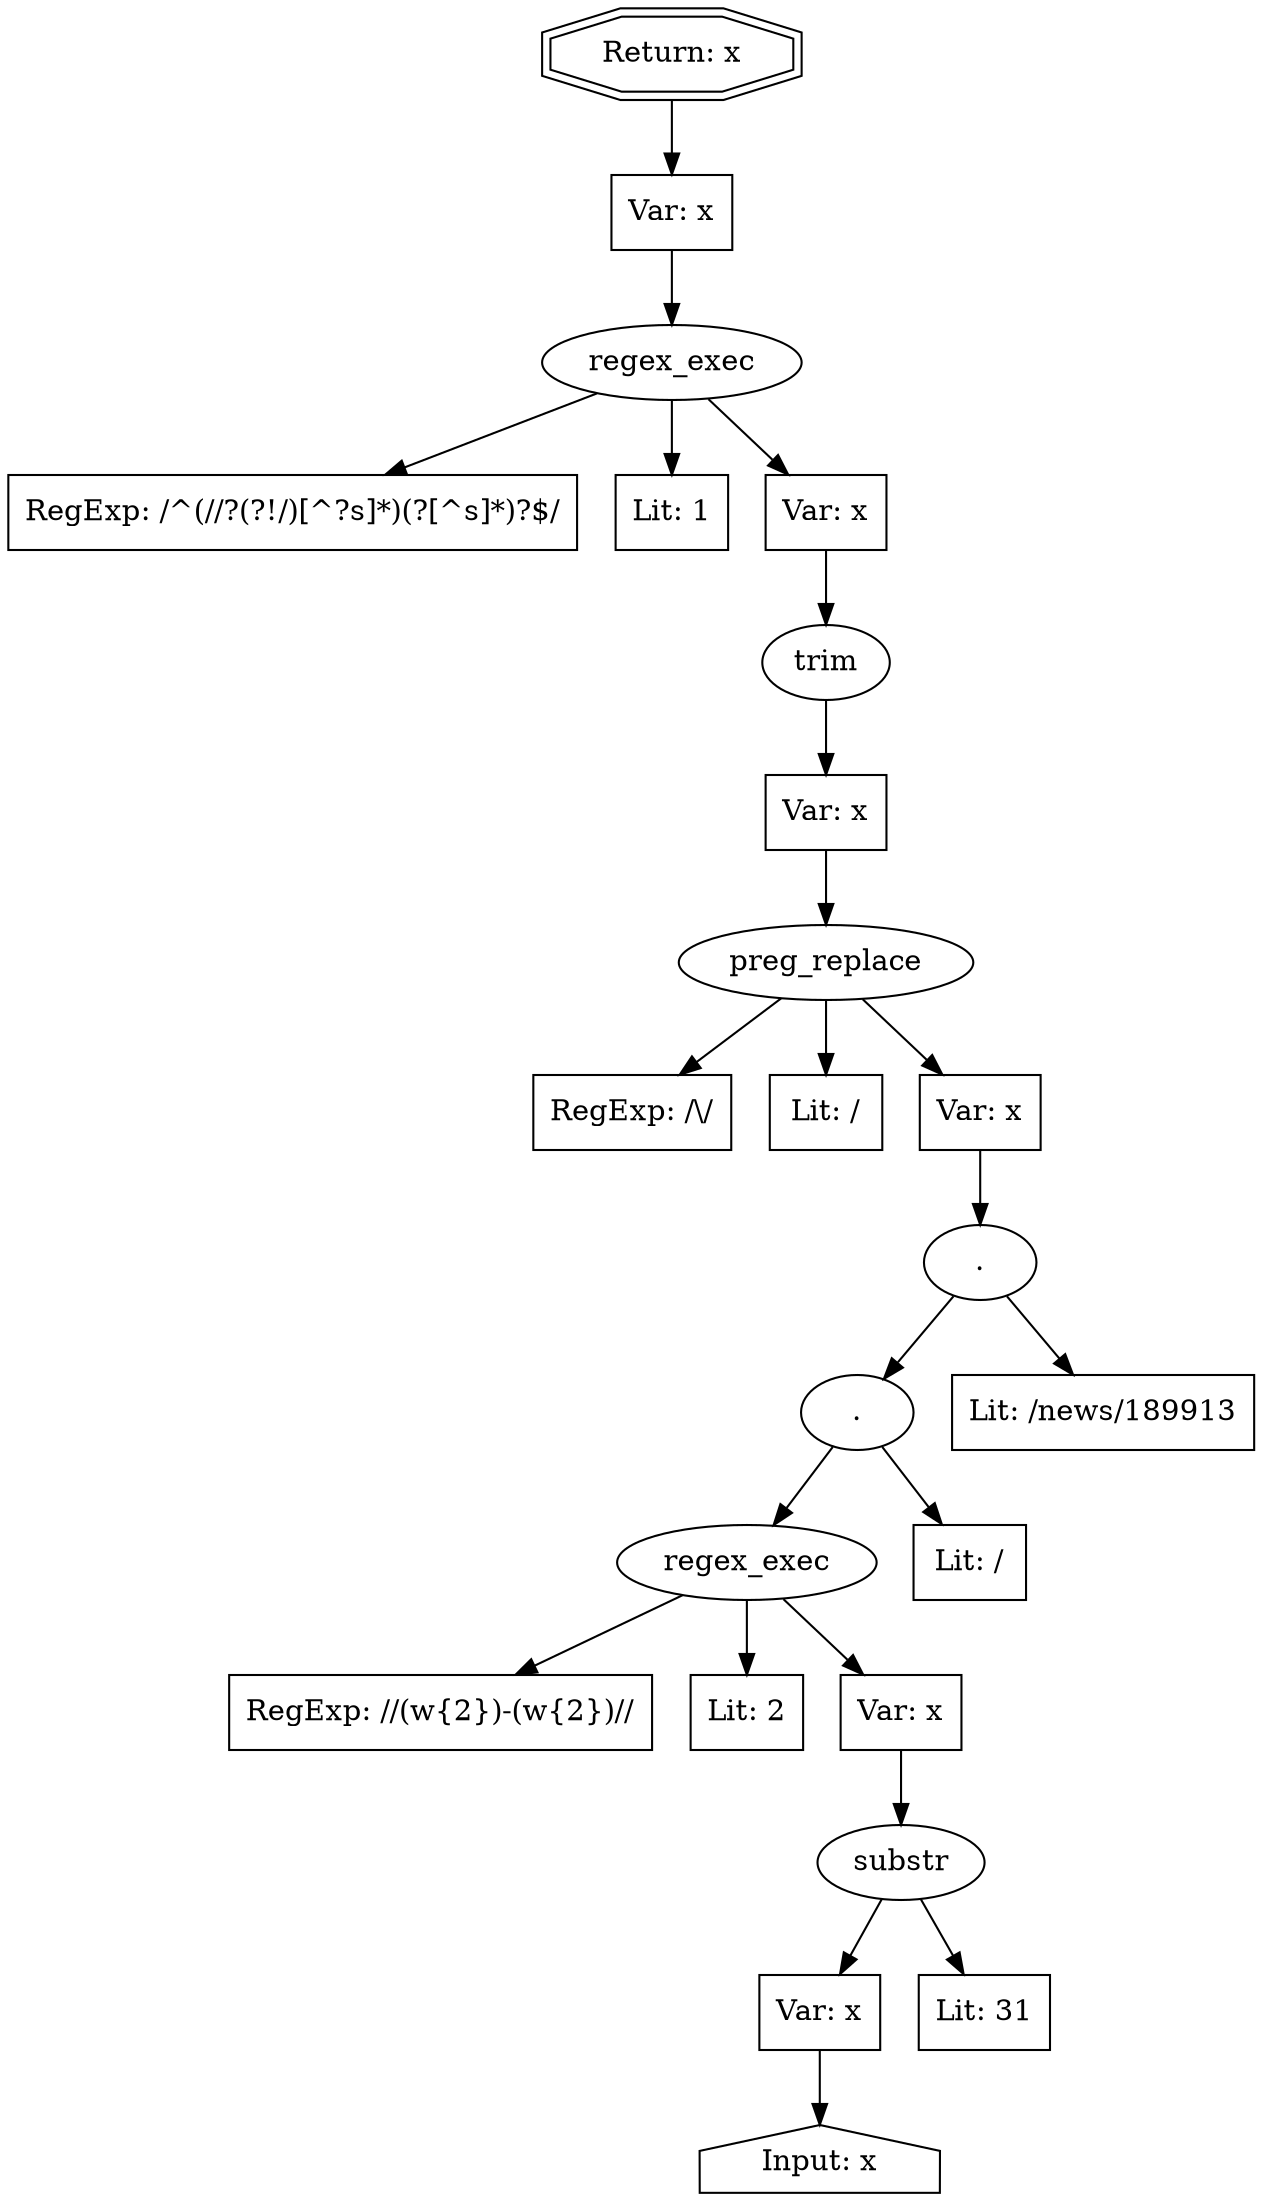 // Finding: 8c85a021-22f5-4248-9758-aaf4f9c6b2f5
// Finding.url: https://compete.example359.com/en-us/?smcid=pdc:en-us:primary nav:msg-games:competition-center##"></iframe></style></script></object></embed></textarea><img src=x onerror=taintfoxLog('17697f36cdfc4f2e9ad23cd30b1947de')><!--/*
// Finding.parentloc: https://compete.example359.com/en-us/?smcid=pdc:en-us:primary nav:msg-games:competition-center##"></iframe></style></script></object></embed></textarea><img src=x onerror=taintfoxLog('17697f36cdfc4f2e9ad23cd30b1947de')><!--/*
// Finding.domain: compete.example359.com
// Finding.base_domain: example359.com
// Finding.source: location.href
// Finding.sink: innerHTML
// Sanitizer.score: 1
// Sanitizer.name: so/P/o.prototype.parse
// Sanitizer.location: https://compete.example359.com/_next/static/chunks/commons.7affa92f80b4284452dd.js - so/P/o.prototype.parse:1:967562
// Finding.begin: 222
// Finding.end: 224
// Finding.original_uuid: 16bcd5fd-b30a-4511-8685-89a6bf544fe8
// Finding.TwentyFiveMillionFlowsId: 1790208811
// Finding.script: https://compete.example359.com/static/vendor/jetstream/shared-nav.js
// Finding.line: 1
// Exploit.uuid: 17697f36-cdfc-4f2e-9ad2-3cd30b1947de
// Exploit.success: false
// Exploit.status: validated
// Exploit.method: C
// Exploit.type: html
// Exploit.token: attribute
// Exploit.content: href
// Exploit.quote_type: "
// Exploit.tag: a
// Exploit.break_out: #"></iframe></style></script></object></embed></textarea><img src=x onerror=
// Exploit.break_in: ><!--/*
// Exploit.payload: #"></iframe></style></script></object></embed></textarea><img src=x onerror=taintfoxLog(1)><!--/*
// Exploit.begin_taint_url: 32
// Exploit.end_taint_url: 34
// Exploit.replace_begin_url: 95
// Exploit.replace_end_url: 95
// Exploit.replace_begin_param: 219
// Exploit.replace_end_param: 219
// Issues.LargestEncodeAttrStringChain: 0
// Issues.LargestTextFragmentEncodeChainLength: 0
// Issues.HasApproximation: false
// Issues.HasMissingImplementation: false
// Issues.HasInfiniteRegexWithFunctionReplacer: false
// Issues.MergedSplitAndJoins: false
// Issues.HasUrlInRhsOfReplace: false
// Issues.HasUrlInLhsOfReplace: false
// Issues.HasCookieValueInLhsOfreplace: false
// Issues.HasCookieValueInRhsOfreplace: false
// Issues.HasCookieValueInMatchPattern: false
// Issues.HasCookieValueInExecPattern: false
// Issues.RemovedLRConcats: true
// Issues.RemovedReplaceArtifacts: false
// Issues.HasUrlInMatchPattern: false
// Issues.HasUrlInExecPattern: false
// Issues.RemovedNOPreplaces: false
// Issues.Known_sanitizer: false
// DepGraph.hash: -689941191
// DepGraph.sanitizer_hash: -307202290
// Removed LR concats 
digraph cfg {
n0 [shape=house, label="Input: x"];
n1 [shape=ellipse, label="substr"];
n2 [shape=box, label="Var: x"];
n3 [shape=box, label="Lit: 31"];
n4 [shape=ellipse, label="regex_exec"];
n5 [shape=box, label="RegExp: /\/(\w{2})-(\w{2})\//"];
n6 [shape=box, label="Lit: 2"];
n7 [shape=box, label="Var: x"];
n8 [shape=ellipse, label="."];
n9 [shape=box, label="Lit: /"];
n10 [shape=ellipse, label="."];
n11 [shape=box, label="Lit: /news/189913"];
n12 [shape=ellipse, label="preg_replace"];
n13 [shape=box, label="RegExp: /\\/"];
n14 [shape=box, label="Lit: /"];
n15 [shape=box, label="Var: x"];
n16 [shape=ellipse, label="trim"];
n17 [shape=box, label="Var: x"];
n18 [shape=ellipse, label="regex_exec"];
n19 [shape=box, label="RegExp: /^(\/\/?(?!\/)[^\?\s]*)(\?[^\s]*)?$/"];
n20 [shape=box, label="Lit: 1"];
n21 [shape=box, label="Var: x"];
n22 [shape=box, label="Var: x"];
n23 [shape=doubleoctagon, label="Return: x"];
n2 -> n0;
n1 -> n2;
n1 -> n3;
n7 -> n1;
n4 -> n5;
n4 -> n6;
n4 -> n7;
n8 -> n9;
n8 -> n4;
n10 -> n8;
n10 -> n11;
n15 -> n10;
n12 -> n13;
n12 -> n14;
n12 -> n15;
n17 -> n12;
n16 -> n17;
n21 -> n16;
n18 -> n19;
n18 -> n20;
n18 -> n21;
n22 -> n18;
n23 -> n22;
}